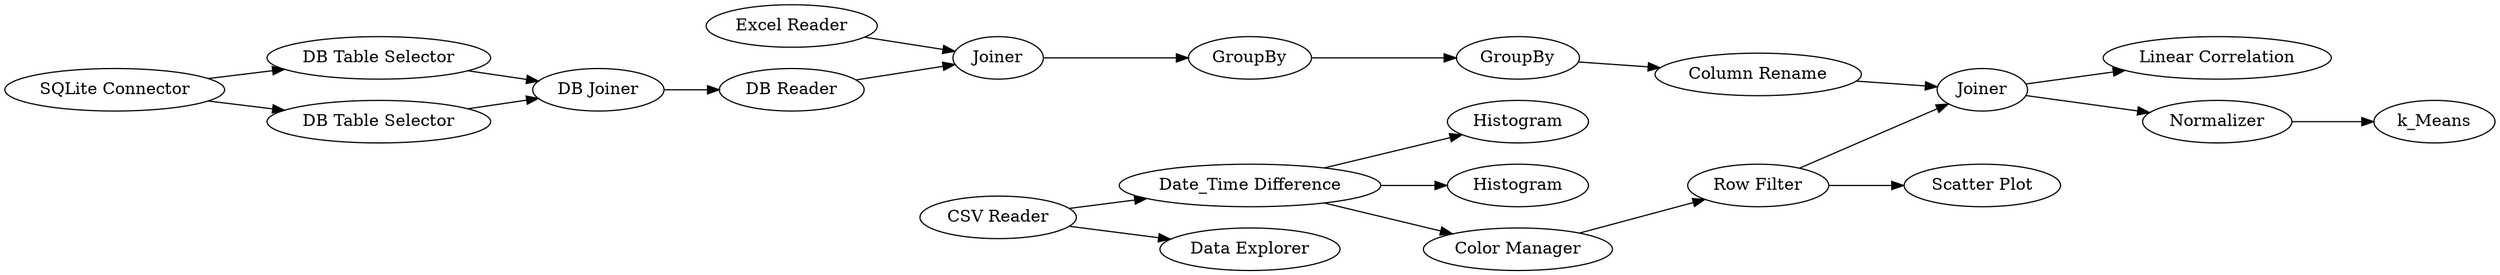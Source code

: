 digraph {
	"-1062279916196792149_35" [label="Linear Correlation"]
	"-1062279916196792149_25" [label="Excel Reader"]
	"-1062279916196792149_19" [label="CSV Reader"]
	"-1062279916196792149_13" [label=GroupBy]
	"-1062279916196792149_3" [label="Date_Time Difference"]
	"-1062279916196792149_34" [label=k_Means]
	"-1062279916196792149_10" [label=GroupBy]
	"-1062279916196792149_4" [label="Data Explorer"]
	"-1062279916196792149_26" [label="Column Rename"]
	"-1062279916196792149_20" [label="DB Table Selector"]
	"-1062279916196792149_27" [label=Histogram]
	"-1062279916196792149_28" [label=Histogram]
	"-1062279916196792149_24" [label="DB Joiner"]
	"-1062279916196792149_22" [label="DB Table Selector"]
	"-1062279916196792149_29" [label="Color Manager"]
	"-1062279916196792149_31" [label="Row Filter"]
	"-1062279916196792149_15" [label="SQLite Connector"]
	"-1062279916196792149_11" [label=Joiner]
	"-1062279916196792149_30" [label="Scatter Plot"]
	"-1062279916196792149_18" [label="DB Reader"]
	"-1062279916196792149_36" [label=Normalizer]
	"-1062279916196792149_32" [label=Joiner]
	"-1062279916196792149_31" -> "-1062279916196792149_32"
	"-1062279916196792149_20" -> "-1062279916196792149_24"
	"-1062279916196792149_3" -> "-1062279916196792149_29"
	"-1062279916196792149_29" -> "-1062279916196792149_31"
	"-1062279916196792149_24" -> "-1062279916196792149_18"
	"-1062279916196792149_10" -> "-1062279916196792149_13"
	"-1062279916196792149_31" -> "-1062279916196792149_30"
	"-1062279916196792149_13" -> "-1062279916196792149_26"
	"-1062279916196792149_18" -> "-1062279916196792149_11"
	"-1062279916196792149_22" -> "-1062279916196792149_24"
	"-1062279916196792149_32" -> "-1062279916196792149_35"
	"-1062279916196792149_25" -> "-1062279916196792149_11"
	"-1062279916196792149_11" -> "-1062279916196792149_10"
	"-1062279916196792149_19" -> "-1062279916196792149_3"
	"-1062279916196792149_15" -> "-1062279916196792149_20"
	"-1062279916196792149_3" -> "-1062279916196792149_28"
	"-1062279916196792149_26" -> "-1062279916196792149_32"
	"-1062279916196792149_19" -> "-1062279916196792149_4"
	"-1062279916196792149_32" -> "-1062279916196792149_36"
	"-1062279916196792149_3" -> "-1062279916196792149_27"
	"-1062279916196792149_36" -> "-1062279916196792149_34"
	"-1062279916196792149_15" -> "-1062279916196792149_22"
	rankdir=LR
}
